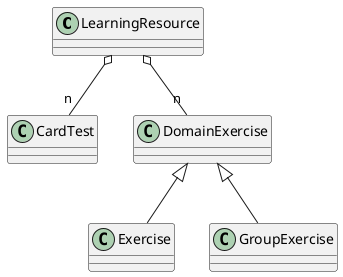 @startuml
class LearningResource
class CardTest
class DomainExercise
class Exercise
class GroupExercise

LearningResource o-- "n" CardTest
LearningResource o-- "n" DomainExercise
DomainExercise <|-- Exercise
DomainExercise <|-- GroupExercise

@enduml